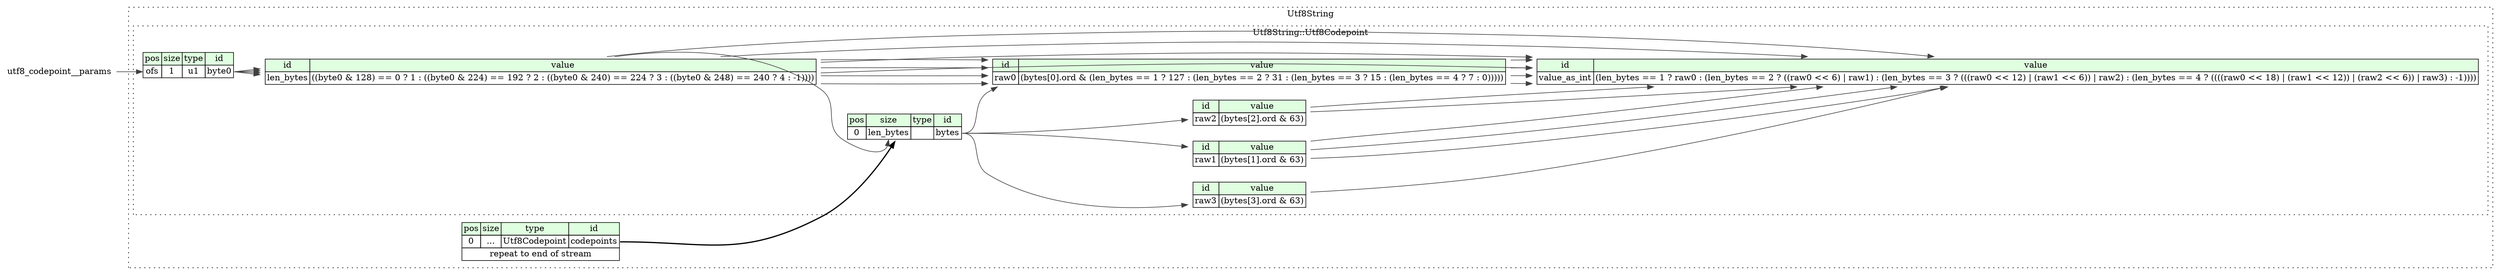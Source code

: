 digraph {
	rankdir=LR;
	node [shape=plaintext];
	subgraph cluster__utf8_string {
		label="Utf8String";
		graph[style=dotted];

		utf8_string__seq [label=<<TABLE BORDER="0" CELLBORDER="1" CELLSPACING="0">
			<TR><TD BGCOLOR="#E0FFE0">pos</TD><TD BGCOLOR="#E0FFE0">size</TD><TD BGCOLOR="#E0FFE0">type</TD><TD BGCOLOR="#E0FFE0">id</TD></TR>
			<TR><TD PORT="codepoints_pos">0</TD><TD PORT="codepoints_size">...</TD><TD>Utf8Codepoint</TD><TD PORT="codepoints_type">codepoints</TD></TR>
			<TR><TD COLSPAN="4" PORT="codepoints__repeat">repeat to end of stream</TD></TR>
		</TABLE>>];
		subgraph cluster__utf8_codepoint {
			label="Utf8String::Utf8Codepoint";
			graph[style=dotted];

			utf8_codepoint__seq [label=<<TABLE BORDER="0" CELLBORDER="1" CELLSPACING="0">
				<TR><TD BGCOLOR="#E0FFE0">pos</TD><TD BGCOLOR="#E0FFE0">size</TD><TD BGCOLOR="#E0FFE0">type</TD><TD BGCOLOR="#E0FFE0">id</TD></TR>
				<TR><TD PORT="bytes_pos">0</TD><TD PORT="bytes_size">len_bytes</TD><TD></TD><TD PORT="bytes_type">bytes</TD></TR>
			</TABLE>>];
			utf8_codepoint__inst__raw1 [label=<<TABLE BORDER="0" CELLBORDER="1" CELLSPACING="0">
				<TR><TD BGCOLOR="#E0FFE0">id</TD><TD BGCOLOR="#E0FFE0">value</TD></TR>
				<TR><TD>raw1</TD><TD>(bytes[1].ord &amp; 63)</TD></TR>
			</TABLE>>];
			utf8_codepoint__inst__len_bytes [label=<<TABLE BORDER="0" CELLBORDER="1" CELLSPACING="0">
				<TR><TD BGCOLOR="#E0FFE0">id</TD><TD BGCOLOR="#E0FFE0">value</TD></TR>
				<TR><TD>len_bytes</TD><TD>((byte0 &amp; 128) == 0 ? 1 : ((byte0 &amp; 224) == 192 ? 2 : ((byte0 &amp; 240) == 224 ? 3 : ((byte0 &amp; 248) == 240 ? 4 : -1))))</TD></TR>
			</TABLE>>];
			utf8_codepoint__inst__raw3 [label=<<TABLE BORDER="0" CELLBORDER="1" CELLSPACING="0">
				<TR><TD BGCOLOR="#E0FFE0">id</TD><TD BGCOLOR="#E0FFE0">value</TD></TR>
				<TR><TD>raw3</TD><TD>(bytes[3].ord &amp; 63)</TD></TR>
			</TABLE>>];
			utf8_codepoint__inst__value_as_int [label=<<TABLE BORDER="0" CELLBORDER="1" CELLSPACING="0">
				<TR><TD BGCOLOR="#E0FFE0">id</TD><TD BGCOLOR="#E0FFE0">value</TD></TR>
				<TR><TD>value_as_int</TD><TD>(len_bytes == 1 ? raw0 : (len_bytes == 2 ? ((raw0 &lt;&lt; 6) | raw1) : (len_bytes == 3 ? (((raw0 &lt;&lt; 12) | (raw1 &lt;&lt; 6)) | raw2) : (len_bytes == 4 ? ((((raw0 &lt;&lt; 18) | (raw1 &lt;&lt; 12)) | (raw2 &lt;&lt; 6)) | raw3) : -1))))</TD></TR>
			</TABLE>>];
			utf8_codepoint__inst__raw0 [label=<<TABLE BORDER="0" CELLBORDER="1" CELLSPACING="0">
				<TR><TD BGCOLOR="#E0FFE0">id</TD><TD BGCOLOR="#E0FFE0">value</TD></TR>
				<TR><TD>raw0</TD><TD>(bytes[0].ord &amp; (len_bytes == 1 ? 127 : (len_bytes == 2 ? 31 : (len_bytes == 3 ? 15 : (len_bytes == 4 ? 7 : 0)))))</TD></TR>
			</TABLE>>];
			utf8_codepoint__inst__byte0 [label=<<TABLE BORDER="0" CELLBORDER="1" CELLSPACING="0">
				<TR><TD BGCOLOR="#E0FFE0">pos</TD><TD BGCOLOR="#E0FFE0">size</TD><TD BGCOLOR="#E0FFE0">type</TD><TD BGCOLOR="#E0FFE0">id</TD></TR>
				<TR><TD PORT="byte0_pos">ofs</TD><TD PORT="byte0_size">1</TD><TD>u1</TD><TD PORT="byte0_type">byte0</TD></TR>
			</TABLE>>];
			utf8_codepoint__inst__raw2 [label=<<TABLE BORDER="0" CELLBORDER="1" CELLSPACING="0">
				<TR><TD BGCOLOR="#E0FFE0">id</TD><TD BGCOLOR="#E0FFE0">value</TD></TR>
				<TR><TD>raw2</TD><TD>(bytes[2].ord &amp; 63)</TD></TR>
			</TABLE>>];
		}
	}
	utf8_string__seq:codepoints_type -> utf8_codepoint__seq [style=bold];
	utf8_codepoint__inst__len_bytes:len_bytes_type -> utf8_codepoint__seq:bytes_size [color="#404040"];
	utf8_codepoint__seq:bytes_type -> utf8_codepoint__inst__raw1 [color="#404040"];
	utf8_codepoint__inst__byte0:byte0_type -> utf8_codepoint__inst__len_bytes [color="#404040"];
	utf8_codepoint__inst__byte0:byte0_type -> utf8_codepoint__inst__len_bytes [color="#404040"];
	utf8_codepoint__inst__byte0:byte0_type -> utf8_codepoint__inst__len_bytes [color="#404040"];
	utf8_codepoint__inst__byte0:byte0_type -> utf8_codepoint__inst__len_bytes [color="#404040"];
	utf8_codepoint__seq:bytes_type -> utf8_codepoint__inst__raw3 [color="#404040"];
	utf8_codepoint__inst__len_bytes:len_bytes_type -> utf8_codepoint__inst__value_as_int [color="#404040"];
	utf8_codepoint__inst__raw0:raw0_type -> utf8_codepoint__inst__value_as_int [color="#404040"];
	utf8_codepoint__inst__len_bytes:len_bytes_type -> utf8_codepoint__inst__value_as_int [color="#404040"];
	utf8_codepoint__inst__raw0:raw0_type -> utf8_codepoint__inst__value_as_int [color="#404040"];
	utf8_codepoint__inst__raw1:raw1_type -> utf8_codepoint__inst__value_as_int [color="#404040"];
	utf8_codepoint__inst__len_bytes:len_bytes_type -> utf8_codepoint__inst__value_as_int [color="#404040"];
	utf8_codepoint__inst__raw0:raw0_type -> utf8_codepoint__inst__value_as_int [color="#404040"];
	utf8_codepoint__inst__raw1:raw1_type -> utf8_codepoint__inst__value_as_int [color="#404040"];
	utf8_codepoint__inst__raw2:raw2_type -> utf8_codepoint__inst__value_as_int [color="#404040"];
	utf8_codepoint__inst__len_bytes:len_bytes_type -> utf8_codepoint__inst__value_as_int [color="#404040"];
	utf8_codepoint__inst__raw0:raw0_type -> utf8_codepoint__inst__value_as_int [color="#404040"];
	utf8_codepoint__inst__raw1:raw1_type -> utf8_codepoint__inst__value_as_int [color="#404040"];
	utf8_codepoint__inst__raw2:raw2_type -> utf8_codepoint__inst__value_as_int [color="#404040"];
	utf8_codepoint__inst__raw3:raw3_type -> utf8_codepoint__inst__value_as_int [color="#404040"];
	utf8_codepoint__seq:bytes_type -> utf8_codepoint__inst__raw0 [color="#404040"];
	utf8_codepoint__inst__len_bytes:len_bytes_type -> utf8_codepoint__inst__raw0 [color="#404040"];
	utf8_codepoint__inst__len_bytes:len_bytes_type -> utf8_codepoint__inst__raw0 [color="#404040"];
	utf8_codepoint__inst__len_bytes:len_bytes_type -> utf8_codepoint__inst__raw0 [color="#404040"];
	utf8_codepoint__inst__len_bytes:len_bytes_type -> utf8_codepoint__inst__raw0 [color="#404040"];
	utf8_codepoint__params:ofs_type -> utf8_codepoint__inst__byte0:byte0_pos [color="#404040"];
	utf8_codepoint__seq:bytes_type -> utf8_codepoint__inst__raw2 [color="#404040"];
}
